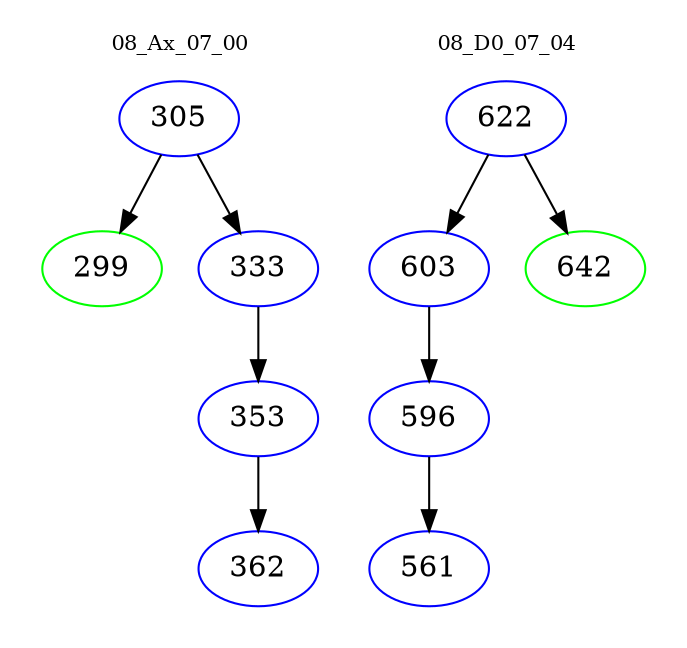 digraph{
subgraph cluster_0 {
color = white
label = "08_Ax_07_00";
fontsize=10;
T0_305 [label="305", color="blue"]
T0_305 -> T0_299 [color="black"]
T0_299 [label="299", color="green"]
T0_305 -> T0_333 [color="black"]
T0_333 [label="333", color="blue"]
T0_333 -> T0_353 [color="black"]
T0_353 [label="353", color="blue"]
T0_353 -> T0_362 [color="black"]
T0_362 [label="362", color="blue"]
}
subgraph cluster_1 {
color = white
label = "08_D0_07_04";
fontsize=10;
T1_622 [label="622", color="blue"]
T1_622 -> T1_603 [color="black"]
T1_603 [label="603", color="blue"]
T1_603 -> T1_596 [color="black"]
T1_596 [label="596", color="blue"]
T1_596 -> T1_561 [color="black"]
T1_561 [label="561", color="blue"]
T1_622 -> T1_642 [color="black"]
T1_642 [label="642", color="green"]
}
}
